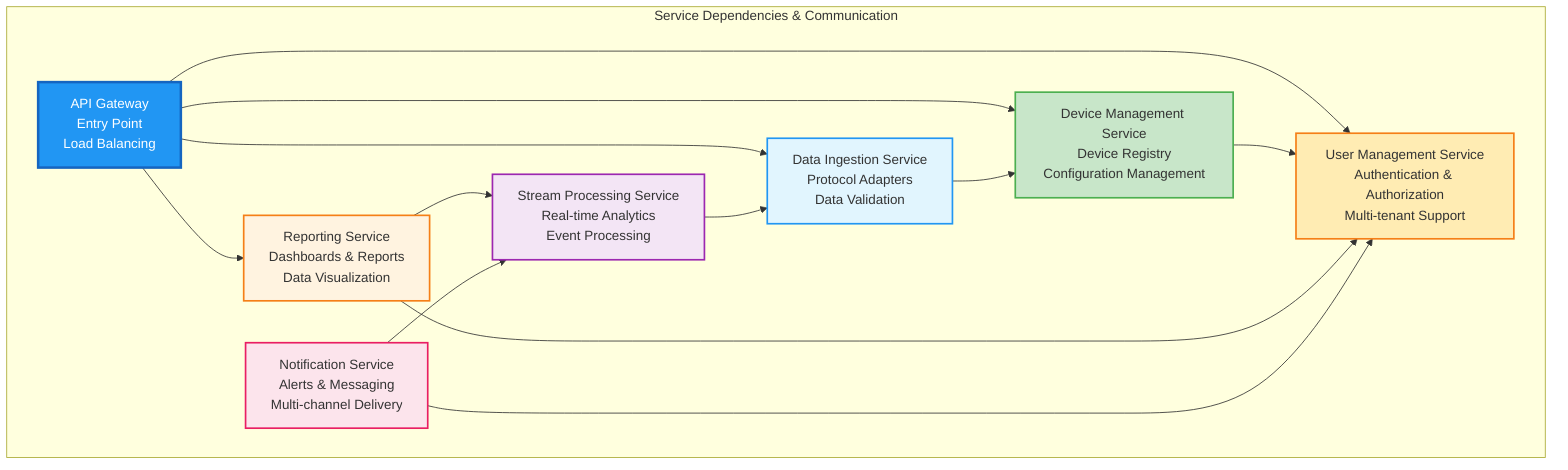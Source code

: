 graph TD
    %% Microservices Dependency Graph
    subgraph deps["Service Dependencies & Communication"]
        D1[API Gateway<br/>Entry Point<br/>Load Balancing]
        D2[User Management Service<br/>Authentication & Authorization<br/>Multi-tenant Support]
        D3[Device Management Service<br/>Device Registry<br/>Configuration Management]
        D4[Data Ingestion Service<br/>Protocol Adapters<br/>Data Validation]
        D5[Stream Processing Service<br/>Real-time Analytics<br/>Event Processing]
        D6[Reporting Service<br/>Dashboards & Reports<br/>Data Visualization] 
        D7[Notification Service<br/>Alerts & Messaging<br/>Multi-channel Delivery]
        
        %% Primary dependencies
        D1 --> D2
        D1 --> D3
        D1 --> D4
        D1 --> D6
        
        %% Service-to-service dependencies
        D3 --> D2
        D4 --> D3
        D5 --> D4
        D6 --> D2
        D6 --> D5
        D7 --> D2
        D7 --> D5
        
        %% Styling by layer
        style D1 fill:#2196f3,color:#fff,stroke:#1565c0,stroke-width:3px
        style D2 fill:#ffecb3,stroke:#f57f17,stroke-width:2px
        style D3 fill:#c8e6c9,stroke:#4caf50,stroke-width:2px
        style D4 fill:#e1f5fe,stroke:#2196f3,stroke-width:2px
        style D5 fill:#f3e5f5,stroke:#9c27b0,stroke-width:2px
        style D6 fill:#fff3e0,stroke:#f57f17,stroke-width:2px
        style D7 fill:#fce4ec,stroke:#e91e63,stroke-width:2px
    end